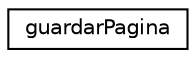 digraph "Graphical Class Hierarchy"
{
  edge [fontname="Helvetica",fontsize="10",labelfontname="Helvetica",labelfontsize="10"];
  node [fontname="Helvetica",fontsize="10",shape=record];
  rankdir="LR";
  Node1 [label="guardarPagina",height=0.2,width=0.4,color="black", fillcolor="white", style="filled",URL="$classguardar_pagina.html",tooltip="The guardarPagina class : Clase que se encarga de crear las páginas y las guarda en disco en el bloqu..."];
}
